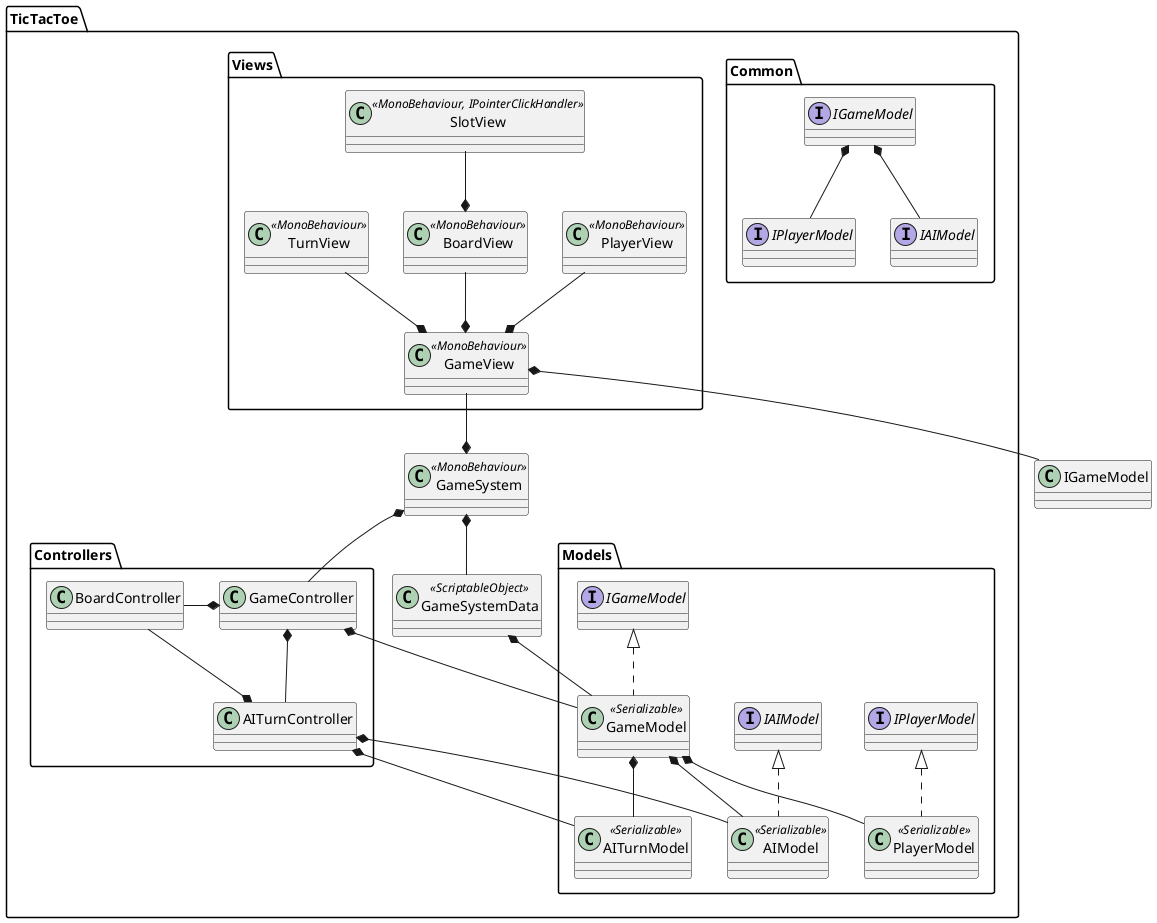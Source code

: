 @startuml

package TicTacToe.Common
{
  interface IGameModel
  interface IAIModel
  interface IPlayerModel
}

IGameModel *-- IAIModel
IGameModel *-- IPlayerModel

package TicTacToe.Models
{
  class GameModel <<Serializable>> implements IGameModel
  class AIModel <<Serializable>> implements IAIModel
  class PlayerModel <<Serializable>> implements IPlayerModel
  class AITurnModel <<Serializable>>
}

GameModel *-- AIModel
GameModel *-- AITurnModel
GameModel *-- PlayerModel

package TicTacToe.Views
{
  class GameView <<MonoBehaviour>>
  class BoardView <<MonoBehaviour>>
  class SlotView <<MonoBehaviour>>
  class PlayerView <<MonoBehaviour>>
  class TurnView <<MonoBehaviour>>
  class SlotView <<MonoBehaviour, IPointerClickHandler>>
}

GameView *-down- IGameModel
GameView *-up- BoardView
GameView *-up- PlayerView
GameView *-up- TurnView
BoardView *-up- SlotView

package TicTacToe.Controllers
{
  class GameController
  class AITurnController
  class BoardController
}

GameController *-- GameModel
GameController *-- AITurnController
GameController *-left- BoardController
AITurnController *-- BoardController
AITurnController *-- AITurnModel
AITurnController *-- AIModel

package TicTacToe
{
  class GameSystem <<MonoBehaviour>>
  class GameSystemData <<ScriptableObject>>
}

GameSystem *-- GameSystemData
GameSystem *-- GameController
GameSystem *-up- GameView
GameSystemData *-- GameModel

@enduml
